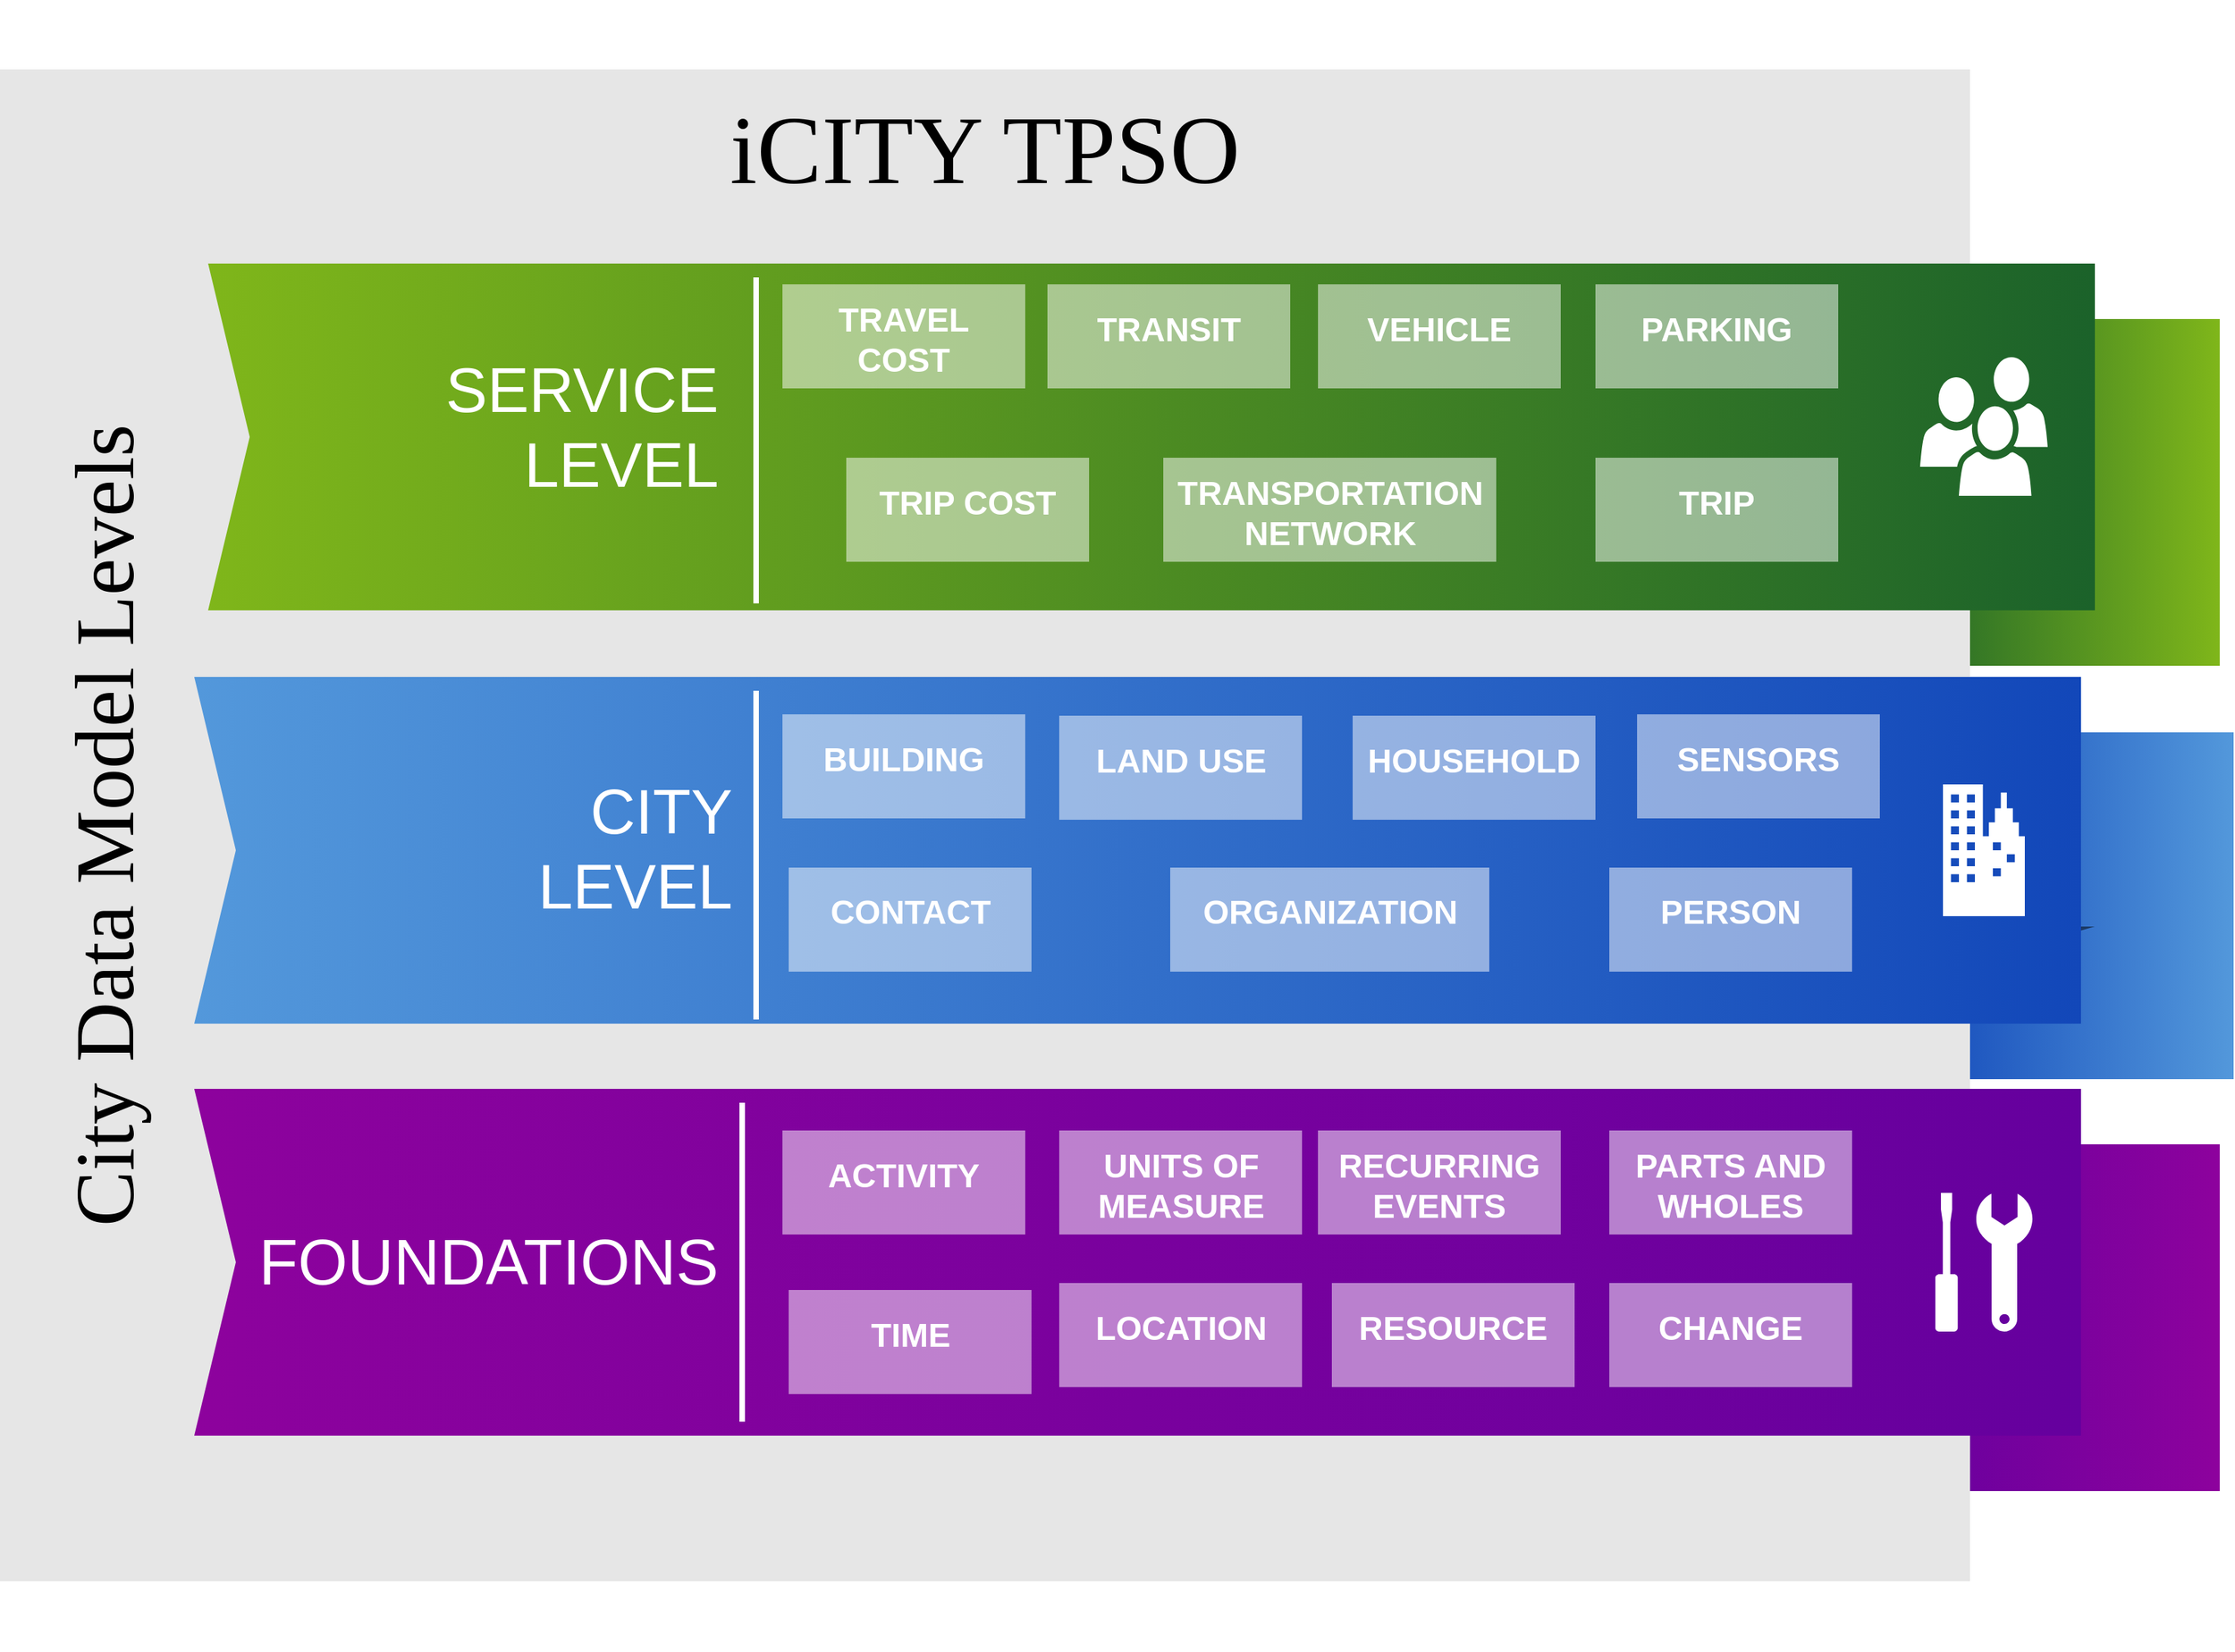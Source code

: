 <mxfile version="13.0.3" type="device" pages="2"><diagram name="Page-1" id="1622d65d-c77d-c4b6-e0e7-3c11208c8684"><mxGraphModel dx="4373.5" dy="2959" grid="1" gridSize="10" guides="1" tooltips="1" connect="1" arrows="1" fold="1" page="1" pageScale="1.5" pageWidth="1169" pageHeight="826" background="#ffffff" math="0" shadow="0"><root><mxCell id="0" style=";html=1;"/><mxCell id="1" style=";html=1;" parent="0"/><mxCell id="869962fe87da545-3" value="" style="whiteSpace=wrap;html=1;rounded=0;shadow=0;dashed=0;strokeWidth=1;fontFamily=Tahoma;fontSize=10;fontColor=#FFFFFF;strokeColor=none;fillColor=#7FB61A;gradientColor=#1B622A;gradientDirection=west;" parent="1" vertex="1"><mxGeometry x="-330" y="-945" width="240" height="250" as="geometry"/></mxCell><mxCell id="869962fe87da545-4" value="" style="verticalLabelPosition=bottom;verticalAlign=top;html=1;strokeWidth=1;shape=mxgraph.basic.orthogonal_triangle;rounded=0;shadow=0;dashed=0;fontFamily=Tahoma;fontSize=10;fontColor=#FFFFFF;flipV=1;fillColor=#000000;strokeColor=none;opacity=50;" parent="1" vertex="1"><mxGeometry x="-330" y="-805" width="140" height="40" as="geometry"/></mxCell><mxCell id="869962fe87da545-6" value="" style="whiteSpace=wrap;html=1;rounded=0;shadow=0;dashed=0;strokeWidth=1;fontFamily=Tahoma;fontSize=10;fontColor=#FFFFFF;strokeColor=none;fillColor=#5398DB;gradientColor=#1247B9;gradientDirection=west;" parent="1" vertex="1"><mxGeometry x="-320" y="-647" width="240" height="250" as="geometry"/></mxCell><mxCell id="869962fe87da545-7" value="" style="verticalLabelPosition=bottom;verticalAlign=top;html=1;strokeWidth=1;shape=mxgraph.basic.orthogonal_triangle;rounded=0;shadow=0;dashed=0;fontFamily=Tahoma;fontSize=10;fontColor=#FFFFFF;flipV=1;fillColor=#000000;strokeColor=none;opacity=50;" parent="1" vertex="1"><mxGeometry x="-320" y="-507" width="140" height="40" as="geometry"/></mxCell><mxCell id="869962fe87da545-9" value="" style="whiteSpace=wrap;html=1;rounded=0;shadow=0;dashed=0;strokeWidth=1;fontFamily=Tahoma;fontSize=10;fontColor=#FFFFFF;strokeColor=none;fillColor=#8D029D;gradientColor=#65009E;gradientDirection=west;" parent="1" vertex="1"><mxGeometry x="-330" y="-350" width="240" height="250" as="geometry"/></mxCell><mxCell id="869962fe87da545-10" value="" style="verticalLabelPosition=bottom;verticalAlign=top;html=1;strokeWidth=1;shape=mxgraph.basic.orthogonal_triangle;rounded=0;shadow=0;dashed=0;fontFamily=Tahoma;fontSize=10;fontColor=#FFFFFF;flipV=1;fillColor=#000000;strokeColor=none;opacity=50;" parent="1" vertex="1"><mxGeometry x="-330" y="-210" width="140" height="40" as="geometry"/></mxCell><mxCell id="869962fe87da545-5" value="iCITY TPSO" style="whiteSpace=wrap;html=1;rounded=0;shadow=0;dashed=0;strokeWidth=1;fillColor=#E6E6E6;fontFamily=Verdana;fontSize=70;strokeColor=none;verticalAlign=top;spacingTop=10;fontStyle=0" parent="1" vertex="1"><mxGeometry x="-1690" y="-1125" width="1420" height="1090" as="geometry"/></mxCell><mxCell id="869962fe87da545-2" value="" style="html=1;shadow=0;dashed=0;align=center;verticalAlign=middle;shape=mxgraph.arrows2.arrow;dy=0;dx=0;notch=30;rounded=0;strokeColor=none;strokeWidth=1;fillColor=#7FB61A;fontFamily=Tahoma;fontSize=10;fontColor=#FFFFFF;gradientColor=#1B622A;gradientDirection=east;" parent="1" vertex="1"><mxGeometry x="-1540" y="-985" width="1360" height="250" as="geometry"/></mxCell><mxCell id="869962fe87da545-8" value="" style="html=1;shadow=0;dashed=0;align=center;verticalAlign=middle;shape=mxgraph.arrows2.arrow;dy=0;dx=0;notch=30;rounded=0;strokeColor=none;strokeWidth=1;fillColor=#5398DB;fontFamily=Tahoma;fontSize=10;fontColor=#FFFFFF;gradientColor=#1247B9;gradientDirection=east;" parent="1" vertex="1"><mxGeometry x="-1550" y="-687" width="1360" height="250" as="geometry"/></mxCell><mxCell id="869962fe87da545-11" value="" style="html=1;shadow=0;dashed=0;align=center;verticalAlign=middle;shape=mxgraph.arrows2.arrow;dy=0;dx=0;notch=30;rounded=0;strokeColor=none;strokeWidth=1;fillColor=#8D029D;fontFamily=Tahoma;fontSize=10;fontColor=#FFFFFF;gradientColor=#65009E;gradientDirection=east;" parent="1" vertex="1"><mxGeometry x="-1550" y="-390" width="1360" height="250" as="geometry"/></mxCell><mxCell id="869962fe87da545-18" value="City Data Model Levels" style="text;html=1;strokeColor=none;fillColor=none;align=center;verticalAlign=middle;whiteSpace=wrap;rounded=0;shadow=0;dashed=0;fontFamily=Verdana;fontSize=60;horizontal=0;" parent="1" vertex="1"><mxGeometry x="-1680" y="-1175" width="130" height="1190" as="geometry"/></mxCell><mxCell id="869962fe87da545-19" value="&lt;span style=&quot;font-size: 45px;&quot;&gt;SERVICE LEVEL&lt;/span&gt;" style="text;html=1;strokeColor=none;fillColor=none;align=right;verticalAlign=middle;whiteSpace=wrap;rounded=0;shadow=0;dashed=0;fontFamily=Helvetica;fontSize=45;fontColor=#FFFFFF;" parent="1" vertex="1"><mxGeometry x="-1370" y="-985" width="200" height="235" as="geometry"/></mxCell><mxCell id="869962fe87da545-20" value="CITY LEVEL" style="text;html=1;strokeColor=none;fillColor=none;align=right;verticalAlign=middle;whiteSpace=wrap;rounded=0;shadow=0;dashed=0;fontFamily=Helvetica;fontSize=45;fontColor=#FFFFFF;" parent="1" vertex="1"><mxGeometry x="-1360" y="-687" width="200" height="247" as="geometry"/></mxCell><mxCell id="869962fe87da545-21" value="FOUNDATIONS" style="text;html=1;strokeColor=none;fillColor=none;align=right;verticalAlign=middle;whiteSpace=wrap;rounded=0;shadow=0;dashed=0;fontFamily=Helvetica;fontSize=46;fontColor=#FFFFFF;" parent="1" vertex="1"><mxGeometry x="-1370" y="-390" width="200" height="250" as="geometry"/></mxCell><mxCell id="869962fe87da545-24" value="" style="line;strokeWidth=4;direction=south;html=1;rounded=0;shadow=0;dashed=0;fillColor=none;gradientColor=#AD0002;fontFamily=Helvetica;fontSize=150;fontColor=#FFFFFF;align=right;strokeColor=#FFFFFF;" parent="1" vertex="1"><mxGeometry x="-1150" y="-975" width="10" height="235" as="geometry"/></mxCell><mxCell id="869962fe87da545-25" value="" style="line;strokeWidth=4;direction=south;html=1;rounded=0;shadow=0;dashed=0;fillColor=none;gradientColor=#AD0002;fontFamily=Helvetica;fontSize=150;fontColor=#FFFFFF;align=right;strokeColor=#FFFFFF;" parent="1" vertex="1"><mxGeometry x="-1150" y="-677" width="10" height="237" as="geometry"/></mxCell><mxCell id="869962fe87da545-26" value="" style="line;strokeWidth=4;direction=south;html=1;rounded=0;shadow=0;dashed=0;fillColor=none;gradientColor=#AD0002;fontFamily=Helvetica;fontSize=150;fontColor=#FFFFFF;align=right;strokeColor=#FFFFFF;" parent="1" vertex="1"><mxGeometry x="-1160" y="-380" width="10" height="230" as="geometry"/></mxCell><mxCell id="869962fe87da545-31" value="&lt;h1&gt;TIME&lt;/h1&gt;" style="text;html=1;strokeColor=none;fillColor=#ffffff;spacing=5;spacingTop=-10;whiteSpace=wrap;overflow=hidden;rounded=0;shadow=0;dashed=0;fontFamily=Helvetica;fontSize=12;fontColor=#FFFFFF;align=center;opacity=50;verticalAlign=middle;" parent="1" vertex="1"><mxGeometry x="-1121.5" y="-245" width="175" height="75" as="geometry"/></mxCell><mxCell id="869962fe87da545-34" value="" style="shadow=0;dashed=0;html=1;strokeColor=none;fillColor=#FFFFFF;labelPosition=center;verticalLabelPosition=bottom;verticalAlign=top;shape=mxgraph.office.users.users;rounded=0;fontFamily=Helvetica;fontSize=12;fontColor=#FFFFFF;align=left;" parent="1" vertex="1"><mxGeometry x="-306.0" y="-917.5" width="92" height="100" as="geometry"/></mxCell><mxCell id="gVXCm9fFbCdnEcZEHv6u-2" value="" style="shadow=0;dashed=0;html=1;strokeColor=none;fillColor=#FFFFFF;labelPosition=center;verticalLabelPosition=bottom;verticalAlign=top;shape=mxgraph.office.concepts.on_premises;rounded=0;fontFamily=Helvetica;fontSize=12;fontColor=#FFFFFF;align=left;" parent="1" vertex="1"><mxGeometry x="-289.5" y="-609.5" width="59" height="95" as="geometry"/></mxCell><mxCell id="gVXCm9fFbCdnEcZEHv6u-4" value="" style="shadow=0;dashed=0;html=1;strokeColor=none;fillColor=#FFFFFF;labelPosition=center;verticalLabelPosition=bottom;verticalAlign=top;shape=mxgraph.office.concepts.maintenance;rounded=0;fontFamily=Helvetica;fontSize=12;fontColor=#FFFFFF;align=left;" parent="1" vertex="1"><mxGeometry x="-295" y="-315" width="70" height="100" as="geometry"/></mxCell><mxCell id="gVXCm9fFbCdnEcZEHv6u-5" value="&lt;h1&gt;ACTIVITY&lt;/h1&gt;" style="text;html=1;strokeColor=none;fillColor=#ffffff;spacing=5;spacingTop=-10;whiteSpace=wrap;overflow=hidden;rounded=0;shadow=0;dashed=0;fontFamily=Helvetica;fontSize=12;fontColor=#FFFFFF;align=center;opacity=50;verticalAlign=middle;" parent="1" vertex="1"><mxGeometry x="-1126" y="-360" width="175" height="75" as="geometry"/></mxCell><mxCell id="gVXCm9fFbCdnEcZEHv6u-6" value="&lt;h1&gt;LOCATION&lt;/h1&gt;" style="text;html=1;strokeColor=none;fillColor=#ffffff;spacing=5;spacingTop=-10;whiteSpace=wrap;overflow=hidden;rounded=0;shadow=0;dashed=0;fontFamily=Helvetica;fontSize=12;fontColor=#FFFFFF;align=center;opacity=50;verticalAlign=middle;" parent="1" vertex="1"><mxGeometry x="-926.5" y="-250" width="175" height="75" as="geometry"/></mxCell><mxCell id="gVXCm9fFbCdnEcZEHv6u-7" value="&lt;h1&gt;UNITS OF MEASURE&lt;/h1&gt;" style="text;html=1;strokeColor=none;fillColor=#ffffff;spacing=5;spacingTop=-10;whiteSpace=wrap;overflow=hidden;rounded=0;shadow=0;dashed=0;fontFamily=Helvetica;fontSize=12;fontColor=#FFFFFF;align=center;opacity=50;verticalAlign=middle;" parent="1" vertex="1"><mxGeometry x="-926.5" y="-360" width="175" height="75" as="geometry"/></mxCell><mxCell id="gVXCm9fFbCdnEcZEHv6u-8" value="&lt;h1&gt;RESOURCE&lt;/h1&gt;" style="text;html=1;strokeColor=none;fillColor=#ffffff;spacing=5;spacingTop=-10;whiteSpace=wrap;overflow=hidden;rounded=0;shadow=0;dashed=0;fontFamily=Helvetica;fontSize=12;fontColor=#FFFFFF;align=center;opacity=50;verticalAlign=middle;" parent="1" vertex="1"><mxGeometry x="-730" y="-250" width="175" height="75" as="geometry"/></mxCell><mxCell id="gVXCm9fFbCdnEcZEHv6u-9" value="&lt;h1&gt;CHANGE&lt;/h1&gt;" style="text;html=1;strokeColor=none;fillColor=#ffffff;spacing=5;spacingTop=-10;whiteSpace=wrap;overflow=hidden;rounded=0;shadow=0;dashed=0;fontFamily=Helvetica;fontSize=12;fontColor=#FFFFFF;align=center;opacity=50;verticalAlign=middle;" parent="1" vertex="1"><mxGeometry x="-530" y="-250" width="175" height="75" as="geometry"/></mxCell><mxCell id="gVXCm9fFbCdnEcZEHv6u-10" value="&lt;h1&gt;RECURRING EVENTS&lt;/h1&gt;" style="text;html=1;strokeColor=none;fillColor=#ffffff;spacing=5;spacingTop=-10;whiteSpace=wrap;overflow=hidden;rounded=0;shadow=0;dashed=0;fontFamily=Helvetica;fontSize=12;fontColor=#FFFFFF;align=center;opacity=50;verticalAlign=middle;" parent="1" vertex="1"><mxGeometry x="-740" y="-360" width="175" height="75" as="geometry"/></mxCell><mxCell id="gVXCm9fFbCdnEcZEHv6u-11" value="&lt;h1&gt;PARTS AND WHOLES&lt;/h1&gt;" style="text;html=1;strokeColor=none;fillColor=#ffffff;spacing=5;spacingTop=-10;whiteSpace=wrap;overflow=hidden;rounded=0;shadow=0;dashed=0;fontFamily=Helvetica;fontSize=12;fontColor=#FFFFFF;align=center;opacity=50;verticalAlign=middle;" parent="1" vertex="1"><mxGeometry x="-530" y="-360" width="175" height="75" as="geometry"/></mxCell><mxCell id="gVXCm9fFbCdnEcZEHv6u-12" value="&lt;h1&gt;LAND USE&lt;/h1&gt;" style="text;html=1;strokeColor=none;fillColor=#ffffff;spacing=5;spacingTop=-10;whiteSpace=wrap;overflow=hidden;rounded=0;shadow=0;dashed=0;fontFamily=Helvetica;fontSize=12;fontColor=#FFFFFF;align=center;opacity=50;verticalAlign=middle;" parent="1" vertex="1"><mxGeometry x="-926.5" y="-659" width="175" height="75" as="geometry"/></mxCell><mxCell id="gVXCm9fFbCdnEcZEHv6u-13" value="&lt;h1&gt;BUILDING&lt;/h1&gt;" style="text;html=1;strokeColor=none;fillColor=#ffffff;spacing=5;spacingTop=-10;whiteSpace=wrap;overflow=hidden;rounded=0;shadow=0;dashed=0;fontFamily=Helvetica;fontSize=12;fontColor=#FFFFFF;align=center;opacity=50;verticalAlign=middle;" parent="1" vertex="1"><mxGeometry x="-1126" y="-660" width="175" height="75" as="geometry"/></mxCell><mxCell id="gVXCm9fFbCdnEcZEHv6u-14" value="&lt;h1&gt;CONTACT&lt;/h1&gt;" style="text;html=1;strokeColor=none;fillColor=#ffffff;spacing=5;spacingTop=-10;whiteSpace=wrap;overflow=hidden;rounded=0;shadow=0;dashed=0;fontFamily=Helvetica;fontSize=12;fontColor=#FFFFFF;align=center;opacity=50;verticalAlign=middle;" parent="1" vertex="1"><mxGeometry x="-1121.5" y="-549.5" width="175" height="75" as="geometry"/></mxCell><mxCell id="gVXCm9fFbCdnEcZEHv6u-16" value="&lt;h1&gt;PERSON&lt;/h1&gt;" style="text;html=1;strokeColor=none;fillColor=#ffffff;spacing=5;spacingTop=-10;whiteSpace=wrap;overflow=hidden;rounded=0;shadow=0;dashed=0;fontFamily=Helvetica;fontSize=12;fontColor=#FFFFFF;align=center;opacity=50;verticalAlign=middle;" parent="1" vertex="1"><mxGeometry x="-530" y="-549.5" width="175" height="75" as="geometry"/></mxCell><mxCell id="gVXCm9fFbCdnEcZEHv6u-17" value="&lt;h1&gt;ORGANIZATION&lt;/h1&gt;" style="text;html=1;strokeColor=none;fillColor=#ffffff;spacing=5;spacingTop=-10;whiteSpace=wrap;overflow=hidden;rounded=0;shadow=0;dashed=0;fontFamily=Helvetica;fontSize=12;fontColor=#FFFFFF;align=center;opacity=50;verticalAlign=middle;" parent="1" vertex="1"><mxGeometry x="-846.5" y="-549.5" width="230" height="75" as="geometry"/></mxCell><mxCell id="gVXCm9fFbCdnEcZEHv6u-18" value="&lt;h1&gt;HOUSEHOLD&lt;/h1&gt;" style="text;html=1;strokeColor=none;fillColor=#ffffff;spacing=5;spacingTop=-10;whiteSpace=wrap;overflow=hidden;rounded=0;shadow=0;dashed=0;fontFamily=Helvetica;fontSize=12;fontColor=#FFFFFF;align=center;opacity=50;verticalAlign=middle;" parent="1" vertex="1"><mxGeometry x="-715" y="-659" width="175" height="75" as="geometry"/></mxCell><mxCell id="gVXCm9fFbCdnEcZEHv6u-19" value="&lt;h1&gt;SENSORS&lt;/h1&gt;" style="text;html=1;strokeColor=none;fillColor=#ffffff;spacing=5;spacingTop=-10;whiteSpace=wrap;overflow=hidden;rounded=0;shadow=0;dashed=0;fontFamily=Helvetica;fontSize=12;fontColor=#FFFFFF;align=center;opacity=50;verticalAlign=middle;" parent="1" vertex="1"><mxGeometry x="-510" y="-660" width="175" height="75" as="geometry"/></mxCell><mxCell id="gVXCm9fFbCdnEcZEHv6u-20" value="&lt;h1&gt;TRIP COST&lt;/h1&gt;" style="text;html=1;strokeColor=none;fillColor=#ffffff;spacing=5;spacingTop=-10;whiteSpace=wrap;overflow=hidden;rounded=0;shadow=0;dashed=0;fontFamily=Helvetica;fontSize=12;fontColor=#FFFFFF;align=center;opacity=50;verticalAlign=middle;" parent="1" vertex="1"><mxGeometry x="-1080" y="-845" width="175" height="75" as="geometry"/></mxCell><mxCell id="gVXCm9fFbCdnEcZEHv6u-21" value="&lt;h1&gt;TRAVEL COST&lt;/h1&gt;" style="text;html=1;strokeColor=none;fillColor=#ffffff;spacing=5;spacingTop=-10;whiteSpace=wrap;overflow=hidden;rounded=0;shadow=0;dashed=0;fontFamily=Helvetica;fontSize=12;fontColor=#FFFFFF;align=center;opacity=50;verticalAlign=middle;" parent="1" vertex="1"><mxGeometry x="-1126" y="-970" width="175" height="75" as="geometry"/></mxCell><mxCell id="gVXCm9fFbCdnEcZEHv6u-22" value="&lt;h1&gt;TRIP&lt;/h1&gt;" style="text;html=1;strokeColor=none;fillColor=#ffffff;spacing=5;spacingTop=-10;whiteSpace=wrap;overflow=hidden;rounded=0;shadow=0;dashed=0;fontFamily=Helvetica;fontSize=12;fontColor=#FFFFFF;align=center;opacity=50;verticalAlign=middle;" parent="1" vertex="1"><mxGeometry x="-540" y="-845" width="175" height="75" as="geometry"/></mxCell><mxCell id="gVXCm9fFbCdnEcZEHv6u-23" value="&lt;h1&gt;TRANSIT&lt;/h1&gt;" style="text;html=1;strokeColor=none;fillColor=#ffffff;spacing=5;spacingTop=-10;whiteSpace=wrap;overflow=hidden;rounded=0;shadow=0;dashed=0;fontFamily=Helvetica;fontSize=12;fontColor=#FFFFFF;align=center;opacity=50;verticalAlign=middle;" parent="1" vertex="1"><mxGeometry x="-935" y="-970" width="175" height="75" as="geometry"/></mxCell><mxCell id="gVXCm9fFbCdnEcZEHv6u-24" value="&lt;h1&gt;VEHICLE&lt;/h1&gt;" style="text;html=1;strokeColor=none;fillColor=#ffffff;spacing=5;spacingTop=-10;whiteSpace=wrap;overflow=hidden;rounded=0;shadow=0;dashed=0;fontFamily=Helvetica;fontSize=12;fontColor=#FFFFFF;align=center;opacity=50;verticalAlign=middle;" parent="1" vertex="1"><mxGeometry x="-740" y="-970" width="175" height="75" as="geometry"/></mxCell><mxCell id="gVXCm9fFbCdnEcZEHv6u-26" value="&lt;h1&gt;TRANSPORTATION NETWORK&lt;/h1&gt;" style="text;html=1;strokeColor=none;fillColor=#ffffff;spacing=5;spacingTop=-10;whiteSpace=wrap;overflow=hidden;rounded=0;shadow=0;dashed=0;fontFamily=Helvetica;fontSize=12;fontColor=#FFFFFF;align=center;opacity=50;verticalAlign=middle;" parent="1" vertex="1"><mxGeometry x="-851.5" y="-845" width="240" height="75" as="geometry"/></mxCell><mxCell id="gVXCm9fFbCdnEcZEHv6u-27" value="&lt;h1&gt;PARKING&lt;/h1&gt;" style="text;html=1;strokeColor=none;fillColor=#ffffff;spacing=5;spacingTop=-10;whiteSpace=wrap;overflow=hidden;rounded=0;shadow=0;dashed=0;fontFamily=Helvetica;fontSize=12;fontColor=#FFFFFF;align=center;opacity=50;verticalAlign=middle;" parent="1" vertex="1"><mxGeometry x="-540" y="-970" width="175" height="75" as="geometry"/></mxCell></root></mxGraphModel></diagram><diagram name="Copy of Page-1" id="q3PWLlLZ8744obWQj6vj"><mxGraphModel dx="3718.5" dy="2529" grid="1" gridSize="10" guides="1" tooltips="1" connect="1" arrows="1" fold="1" page="1" pageScale="1.5" pageWidth="1169" pageHeight="826" background="#ffffff" math="0" shadow="0"><root><mxCell id="Btc8TSwe1oodyoRCXlEC-0" style=";html=1;"/><mxCell id="Btc8TSwe1oodyoRCXlEC-1" style=";html=1;" parent="Btc8TSwe1oodyoRCXlEC-0"/><mxCell id="Btc8TSwe1oodyoRCXlEC-10" value="" style="html=1;shadow=0;dashed=0;align=center;verticalAlign=middle;shape=mxgraph.arrows2.arrow;dy=0;dx=0;notch=0;rounded=0;strokeColor=none;strokeWidth=1;fillColor=#5398DB;fontFamily=Tahoma;fontSize=10;fontColor=#FFFFFF;gradientColor=#1247B9;gradientDirection=east;" vertex="1" parent="Btc8TSwe1oodyoRCXlEC-1"><mxGeometry x="-1610" y="-1010" width="1321" height="870" as="geometry"/></mxCell><mxCell id="Btc8TSwe1oodyoRCXlEC-16" value="" style="line;strokeWidth=4;direction=south;html=1;rounded=0;shadow=0;dashed=0;fillColor=none;gradientColor=#AD0002;fontFamily=Helvetica;fontSize=150;fontColor=#FFFFFF;align=right;strokeColor=#FFFFFF;" vertex="1" parent="Btc8TSwe1oodyoRCXlEC-1"><mxGeometry x="-1150" y="-975" width="10" height="235" as="geometry"/></mxCell><mxCell id="Btc8TSwe1oodyoRCXlEC-17" value="" style="line;strokeWidth=4;direction=south;html=1;rounded=0;shadow=0;dashed=0;fillColor=none;gradientColor=#AD0002;fontFamily=Helvetica;fontSize=150;fontColor=#FFFFFF;align=right;strokeColor=#FFFFFF;" vertex="1" parent="Btc8TSwe1oodyoRCXlEC-1"><mxGeometry x="-1150" y="-677" width="10" height="237" as="geometry"/></mxCell><mxCell id="Btc8TSwe1oodyoRCXlEC-18" value="" style="line;strokeWidth=4;direction=south;html=1;rounded=0;shadow=0;dashed=0;fillColor=none;gradientColor=#AD0002;fontFamily=Helvetica;fontSize=150;fontColor=#FFFFFF;align=right;strokeColor=#FFFFFF;" vertex="1" parent="Btc8TSwe1oodyoRCXlEC-1"><mxGeometry x="-1150" y="-380" width="10" height="230" as="geometry"/></mxCell><mxCell id="Btc8TSwe1oodyoRCXlEC-19" value="&lt;h1&gt;TIME&lt;/h1&gt;" style="text;html=1;strokeColor=none;fillColor=#ffffff;spacing=5;spacingTop=-10;whiteSpace=wrap;overflow=hidden;rounded=0;shadow=0;dashed=0;fontFamily=Helvetica;fontSize=12;fontColor=#FFFFFF;align=center;opacity=50;verticalAlign=middle;" vertex="1" parent="Btc8TSwe1oodyoRCXlEC-1"><mxGeometry x="-1121.5" y="-245" width="175" height="75" as="geometry"/></mxCell><mxCell id="Btc8TSwe1oodyoRCXlEC-20" value="" style="shadow=0;dashed=0;html=1;strokeColor=none;fillColor=#FFFFFF;labelPosition=center;verticalLabelPosition=bottom;verticalAlign=top;shape=mxgraph.office.users.users;rounded=0;fontFamily=Helvetica;fontSize=12;fontColor=#FFFFFF;align=left;" vertex="1" parent="Btc8TSwe1oodyoRCXlEC-1"><mxGeometry x="-1252.0" y="-857.5" width="92" height="100" as="geometry"/></mxCell><mxCell id="Btc8TSwe1oodyoRCXlEC-21" value="" style="shadow=0;dashed=0;html=1;strokeColor=none;fillColor=#FFFFFF;labelPosition=center;verticalLabelPosition=bottom;verticalAlign=top;shape=mxgraph.office.concepts.on_premises;rounded=0;fontFamily=Helvetica;fontSize=12;fontColor=#FFFFFF;align=left;" vertex="1" parent="Btc8TSwe1oodyoRCXlEC-1"><mxGeometry x="-1235.5" y="-559.5" width="59" height="95" as="geometry"/></mxCell><mxCell id="Btc8TSwe1oodyoRCXlEC-22" value="" style="shadow=0;dashed=0;html=1;strokeColor=none;fillColor=#FFFFFF;labelPosition=center;verticalLabelPosition=bottom;verticalAlign=top;shape=mxgraph.office.concepts.maintenance;rounded=0;fontFamily=Helvetica;fontSize=12;fontColor=#FFFFFF;align=left;" vertex="1" parent="Btc8TSwe1oodyoRCXlEC-1"><mxGeometry x="-1230" y="-257.5" width="70" height="100" as="geometry"/></mxCell><mxCell id="Btc8TSwe1oodyoRCXlEC-23" value="&lt;h1&gt;ACTIVITY&lt;/h1&gt;" style="text;html=1;strokeColor=none;fillColor=#ffffff;spacing=5;spacingTop=-10;whiteSpace=wrap;overflow=hidden;rounded=0;shadow=0;dashed=0;fontFamily=Helvetica;fontSize=12;fontColor=#FFFFFF;align=center;opacity=50;verticalAlign=middle;" vertex="1" parent="Btc8TSwe1oodyoRCXlEC-1"><mxGeometry x="-1126" y="-360" width="175" height="75" as="geometry"/></mxCell><mxCell id="Btc8TSwe1oodyoRCXlEC-24" value="&lt;h1&gt;LOCATION&lt;/h1&gt;" style="text;html=1;strokeColor=none;fillColor=#ffffff;spacing=5;spacingTop=-10;whiteSpace=wrap;overflow=hidden;rounded=0;shadow=0;dashed=0;fontFamily=Helvetica;fontSize=12;fontColor=#FFFFFF;align=center;opacity=50;verticalAlign=middle;" vertex="1" parent="Btc8TSwe1oodyoRCXlEC-1"><mxGeometry x="-926.5" y="-250" width="175" height="75" as="geometry"/></mxCell><mxCell id="Btc8TSwe1oodyoRCXlEC-25" value="&lt;h1&gt;UNITS OF MEASURE&lt;/h1&gt;" style="text;html=1;strokeColor=none;fillColor=#ffffff;spacing=5;spacingTop=-10;whiteSpace=wrap;overflow=hidden;rounded=0;shadow=0;dashed=0;fontFamily=Helvetica;fontSize=12;fontColor=#FFFFFF;align=center;opacity=50;verticalAlign=middle;" vertex="1" parent="Btc8TSwe1oodyoRCXlEC-1"><mxGeometry x="-926.5" y="-360" width="175" height="75" as="geometry"/></mxCell><mxCell id="Btc8TSwe1oodyoRCXlEC-26" value="&lt;h1&gt;RESOURCE&lt;/h1&gt;" style="text;html=1;strokeColor=none;fillColor=#ffffff;spacing=5;spacingTop=-10;whiteSpace=wrap;overflow=hidden;rounded=0;shadow=0;dashed=0;fontFamily=Helvetica;fontSize=12;fontColor=#FFFFFF;align=center;opacity=50;verticalAlign=middle;" vertex="1" parent="Btc8TSwe1oodyoRCXlEC-1"><mxGeometry x="-730" y="-250" width="175" height="75" as="geometry"/></mxCell><mxCell id="Btc8TSwe1oodyoRCXlEC-27" value="&lt;h1&gt;CHANGE&lt;/h1&gt;" style="text;html=1;strokeColor=none;fillColor=#ffffff;spacing=5;spacingTop=-10;whiteSpace=wrap;overflow=hidden;rounded=0;shadow=0;dashed=0;fontFamily=Helvetica;fontSize=12;fontColor=#FFFFFF;align=center;opacity=50;verticalAlign=middle;" vertex="1" parent="Btc8TSwe1oodyoRCXlEC-1"><mxGeometry x="-530" y="-250" width="175" height="75" as="geometry"/></mxCell><mxCell id="Btc8TSwe1oodyoRCXlEC-28" value="&lt;h1&gt;RECURRING EVENTS&lt;/h1&gt;" style="text;html=1;strokeColor=none;fillColor=#ffffff;spacing=5;spacingTop=-10;whiteSpace=wrap;overflow=hidden;rounded=0;shadow=0;dashed=0;fontFamily=Helvetica;fontSize=12;fontColor=#FFFFFF;align=center;opacity=50;verticalAlign=middle;" vertex="1" parent="Btc8TSwe1oodyoRCXlEC-1"><mxGeometry x="-740" y="-360" width="175" height="75" as="geometry"/></mxCell><mxCell id="Btc8TSwe1oodyoRCXlEC-29" value="&lt;h1&gt;PARTS AND WHOLES&lt;/h1&gt;" style="text;html=1;strokeColor=none;fillColor=#ffffff;spacing=5;spacingTop=-10;whiteSpace=wrap;overflow=hidden;rounded=0;shadow=0;dashed=0;fontFamily=Helvetica;fontSize=12;fontColor=#FFFFFF;align=center;opacity=50;verticalAlign=middle;" vertex="1" parent="Btc8TSwe1oodyoRCXlEC-1"><mxGeometry x="-530" y="-360" width="175" height="75" as="geometry"/></mxCell><mxCell id="Btc8TSwe1oodyoRCXlEC-30" value="&lt;h1&gt;LAND USE&lt;/h1&gt;" style="text;html=1;strokeColor=none;fillColor=#ffffff;spacing=5;spacingTop=-10;whiteSpace=wrap;overflow=hidden;rounded=0;shadow=0;dashed=0;fontFamily=Helvetica;fontSize=12;fontColor=#FFFFFF;align=center;opacity=50;verticalAlign=middle;" vertex="1" parent="Btc8TSwe1oodyoRCXlEC-1"><mxGeometry x="-926.5" y="-659" width="175" height="75" as="geometry"/></mxCell><mxCell id="Btc8TSwe1oodyoRCXlEC-31" value="&lt;h1&gt;BUILDING&lt;/h1&gt;" style="text;html=1;strokeColor=none;fillColor=#ffffff;spacing=5;spacingTop=-10;whiteSpace=wrap;overflow=hidden;rounded=0;shadow=0;dashed=0;fontFamily=Helvetica;fontSize=12;fontColor=#FFFFFF;align=center;opacity=50;verticalAlign=middle;" vertex="1" parent="Btc8TSwe1oodyoRCXlEC-1"><mxGeometry x="-1126" y="-660" width="175" height="75" as="geometry"/></mxCell><mxCell id="Btc8TSwe1oodyoRCXlEC-32" value="&lt;h1&gt;CONTACT&lt;/h1&gt;" style="text;html=1;strokeColor=none;fillColor=#ffffff;spacing=5;spacingTop=-10;whiteSpace=wrap;overflow=hidden;rounded=0;shadow=0;dashed=0;fontFamily=Helvetica;fontSize=12;fontColor=#FFFFFF;align=center;opacity=50;verticalAlign=middle;" vertex="1" parent="Btc8TSwe1oodyoRCXlEC-1"><mxGeometry x="-1121.5" y="-549.5" width="175" height="75" as="geometry"/></mxCell><mxCell id="Btc8TSwe1oodyoRCXlEC-33" value="&lt;h1&gt;PERSON&lt;/h1&gt;" style="text;html=1;strokeColor=none;fillColor=#ffffff;spacing=5;spacingTop=-10;whiteSpace=wrap;overflow=hidden;rounded=0;shadow=0;dashed=0;fontFamily=Helvetica;fontSize=12;fontColor=#FFFFFF;align=center;opacity=50;verticalAlign=middle;" vertex="1" parent="Btc8TSwe1oodyoRCXlEC-1"><mxGeometry x="-530" y="-549.5" width="175" height="75" as="geometry"/></mxCell><mxCell id="Btc8TSwe1oodyoRCXlEC-34" value="&lt;h1&gt;ORGANIZATION&lt;/h1&gt;" style="text;html=1;strokeColor=none;fillColor=#ffffff;spacing=5;spacingTop=-10;whiteSpace=wrap;overflow=hidden;rounded=0;shadow=0;dashed=0;fontFamily=Helvetica;fontSize=12;fontColor=#FFFFFF;align=center;opacity=50;verticalAlign=middle;" vertex="1" parent="Btc8TSwe1oodyoRCXlEC-1"><mxGeometry x="-846.5" y="-549.5" width="230" height="75" as="geometry"/></mxCell><mxCell id="Btc8TSwe1oodyoRCXlEC-35" value="&lt;h1&gt;HOUSEHOLD&lt;/h1&gt;" style="text;html=1;strokeColor=none;fillColor=#ffffff;spacing=5;spacingTop=-10;whiteSpace=wrap;overflow=hidden;rounded=0;shadow=0;dashed=0;fontFamily=Helvetica;fontSize=12;fontColor=#FFFFFF;align=center;opacity=50;verticalAlign=middle;" vertex="1" parent="Btc8TSwe1oodyoRCXlEC-1"><mxGeometry x="-715" y="-659" width="175" height="75" as="geometry"/></mxCell><mxCell id="Btc8TSwe1oodyoRCXlEC-36" value="&lt;h1&gt;SENSORS&lt;/h1&gt;" style="text;html=1;strokeColor=none;fillColor=#ffffff;spacing=5;spacingTop=-10;whiteSpace=wrap;overflow=hidden;rounded=0;shadow=0;dashed=0;fontFamily=Helvetica;fontSize=12;fontColor=#FFFFFF;align=center;opacity=50;verticalAlign=middle;" vertex="1" parent="Btc8TSwe1oodyoRCXlEC-1"><mxGeometry x="-510" y="-660" width="175" height="75" as="geometry"/></mxCell><mxCell id="Btc8TSwe1oodyoRCXlEC-37" value="&lt;h1&gt;TRIP COST&lt;/h1&gt;" style="text;html=1;strokeColor=none;fillColor=#ffffff;spacing=5;spacingTop=-10;whiteSpace=wrap;overflow=hidden;rounded=0;shadow=0;dashed=0;fontFamily=Helvetica;fontSize=12;fontColor=#FFFFFF;align=center;opacity=50;verticalAlign=middle;" vertex="1" parent="Btc8TSwe1oodyoRCXlEC-1"><mxGeometry x="-1080" y="-845" width="175" height="75" as="geometry"/></mxCell><mxCell id="Btc8TSwe1oodyoRCXlEC-38" value="&lt;h1&gt;TRAVEL COST&lt;/h1&gt;" style="text;html=1;strokeColor=none;fillColor=#ffffff;spacing=5;spacingTop=-10;whiteSpace=wrap;overflow=hidden;rounded=0;shadow=0;dashed=0;fontFamily=Helvetica;fontSize=12;fontColor=#FFFFFF;align=center;opacity=50;verticalAlign=middle;" vertex="1" parent="Btc8TSwe1oodyoRCXlEC-1"><mxGeometry x="-1126" y="-970" width="175" height="75" as="geometry"/></mxCell><mxCell id="Btc8TSwe1oodyoRCXlEC-39" value="&lt;h1&gt;TRIP&lt;/h1&gt;" style="text;html=1;strokeColor=none;fillColor=#ffffff;spacing=5;spacingTop=-10;whiteSpace=wrap;overflow=hidden;rounded=0;shadow=0;dashed=0;fontFamily=Helvetica;fontSize=12;fontColor=#FFFFFF;align=center;opacity=50;verticalAlign=middle;" vertex="1" parent="Btc8TSwe1oodyoRCXlEC-1"><mxGeometry x="-540" y="-845" width="175" height="75" as="geometry"/></mxCell><mxCell id="Btc8TSwe1oodyoRCXlEC-40" value="&lt;h1&gt;TRANSIT&lt;/h1&gt;" style="text;html=1;strokeColor=none;fillColor=#ffffff;spacing=5;spacingTop=-10;whiteSpace=wrap;overflow=hidden;rounded=0;shadow=0;dashed=0;fontFamily=Helvetica;fontSize=12;fontColor=#FFFFFF;align=center;opacity=50;verticalAlign=middle;" vertex="1" parent="Btc8TSwe1oodyoRCXlEC-1"><mxGeometry x="-935" y="-970" width="175" height="75" as="geometry"/></mxCell><mxCell id="Btc8TSwe1oodyoRCXlEC-41" value="&lt;h1&gt;VEHICLE&lt;/h1&gt;" style="text;html=1;strokeColor=none;fillColor=#ffffff;spacing=5;spacingTop=-10;whiteSpace=wrap;overflow=hidden;rounded=0;shadow=0;dashed=0;fontFamily=Helvetica;fontSize=12;fontColor=#FFFFFF;align=center;opacity=50;verticalAlign=middle;" vertex="1" parent="Btc8TSwe1oodyoRCXlEC-1"><mxGeometry x="-740" y="-970" width="175" height="75" as="geometry"/></mxCell><mxCell id="Btc8TSwe1oodyoRCXlEC-42" value="&lt;h1&gt;TRANSPORTATION NETWORK&lt;/h1&gt;" style="text;html=1;strokeColor=none;fillColor=#ffffff;spacing=5;spacingTop=-10;whiteSpace=wrap;overflow=hidden;rounded=0;shadow=0;dashed=0;fontFamily=Helvetica;fontSize=12;fontColor=#FFFFFF;align=center;opacity=50;verticalAlign=middle;" vertex="1" parent="Btc8TSwe1oodyoRCXlEC-1"><mxGeometry x="-851.5" y="-845" width="240" height="75" as="geometry"/></mxCell><mxCell id="Btc8TSwe1oodyoRCXlEC-43" value="&lt;h1&gt;PARKING&lt;/h1&gt;" style="text;html=1;strokeColor=none;fillColor=#ffffff;spacing=5;spacingTop=-10;whiteSpace=wrap;overflow=hidden;rounded=0;shadow=0;dashed=0;fontFamily=Helvetica;fontSize=12;fontColor=#FFFFFF;align=center;opacity=50;verticalAlign=middle;" vertex="1" parent="Btc8TSwe1oodyoRCXlEC-1"><mxGeometry x="-540" y="-970" width="175" height="75" as="geometry"/></mxCell><mxCell id="mnaWejv-ofT_v5TyI0jJ-0" value="FOUNDATIONS" style="text;html=1;strokeColor=none;fillColor=none;align=right;verticalAlign=middle;whiteSpace=wrap;rounded=0;shadow=0;dashed=0;fontFamily=Helvetica;fontSize=46;fontColor=#FFFFFF;" vertex="1" parent="Btc8TSwe1oodyoRCXlEC-1"><mxGeometry x="-1360" y="-380" width="200" height="90" as="geometry"/></mxCell><mxCell id="mnaWejv-ofT_v5TyI0jJ-6" value="URBAN SYSTEM CHARACTERISTICS" style="text;html=1;strokeColor=none;fillColor=none;align=right;verticalAlign=middle;whiteSpace=wrap;rounded=0;shadow=0;dashed=0;fontFamily=Helvetica;fontSize=46;fontColor=#FFFFFF;" vertex="1" parent="Btc8TSwe1oodyoRCXlEC-1"><mxGeometry x="-1360" y="-680" width="200" height="120" as="geometry"/></mxCell><mxCell id="mnaWejv-ofT_v5TyI0jJ-7" value="URBAN SYSTEM BEHAVIOUR" style="text;html=1;strokeColor=none;fillColor=none;align=right;verticalAlign=middle;whiteSpace=wrap;rounded=0;shadow=0;dashed=0;fontFamily=Helvetica;fontSize=46;fontColor=#FFFFFF;" vertex="1" parent="Btc8TSwe1oodyoRCXlEC-1"><mxGeometry x="-1530" y="-970" width="380" height="110" as="geometry"/></mxCell></root></mxGraphModel></diagram></mxfile>